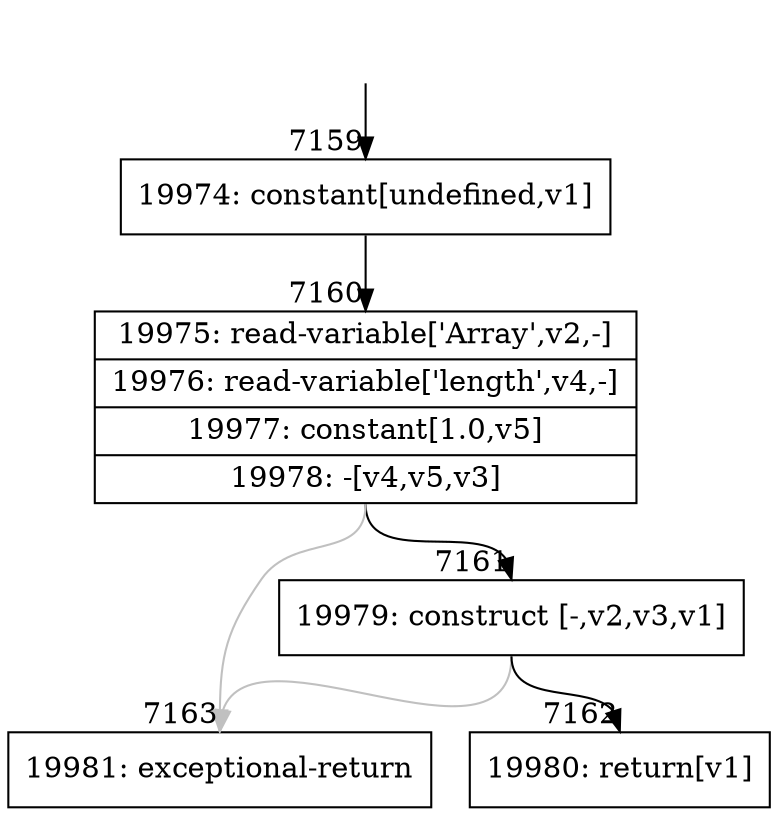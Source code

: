 digraph {
rankdir="TD"
BB_entry554[shape=none,label=""];
BB_entry554 -> BB7159 [tailport=s, headport=n, headlabel="    7159"]
BB7159 [shape=record label="{19974: constant[undefined,v1]}" ] 
BB7159 -> BB7160 [tailport=s, headport=n, headlabel="      7160"]
BB7160 [shape=record label="{19975: read-variable['Array',v2,-]|19976: read-variable['length',v4,-]|19977: constant[1.0,v5]|19978: -[v4,v5,v3]}" ] 
BB7160 -> BB7161 [tailport=s, headport=n, headlabel="      7161"]
BB7160 -> BB7163 [tailport=s, headport=n, color=gray, headlabel="      7163"]
BB7161 [shape=record label="{19979: construct [-,v2,v3,v1]}" ] 
BB7161 -> BB7162 [tailport=s, headport=n, headlabel="      7162"]
BB7161 -> BB7163 [tailport=s, headport=n, color=gray]
BB7162 [shape=record label="{19980: return[v1]}" ] 
BB7163 [shape=record label="{19981: exceptional-return}" ] 
//#$~ 5648
}
